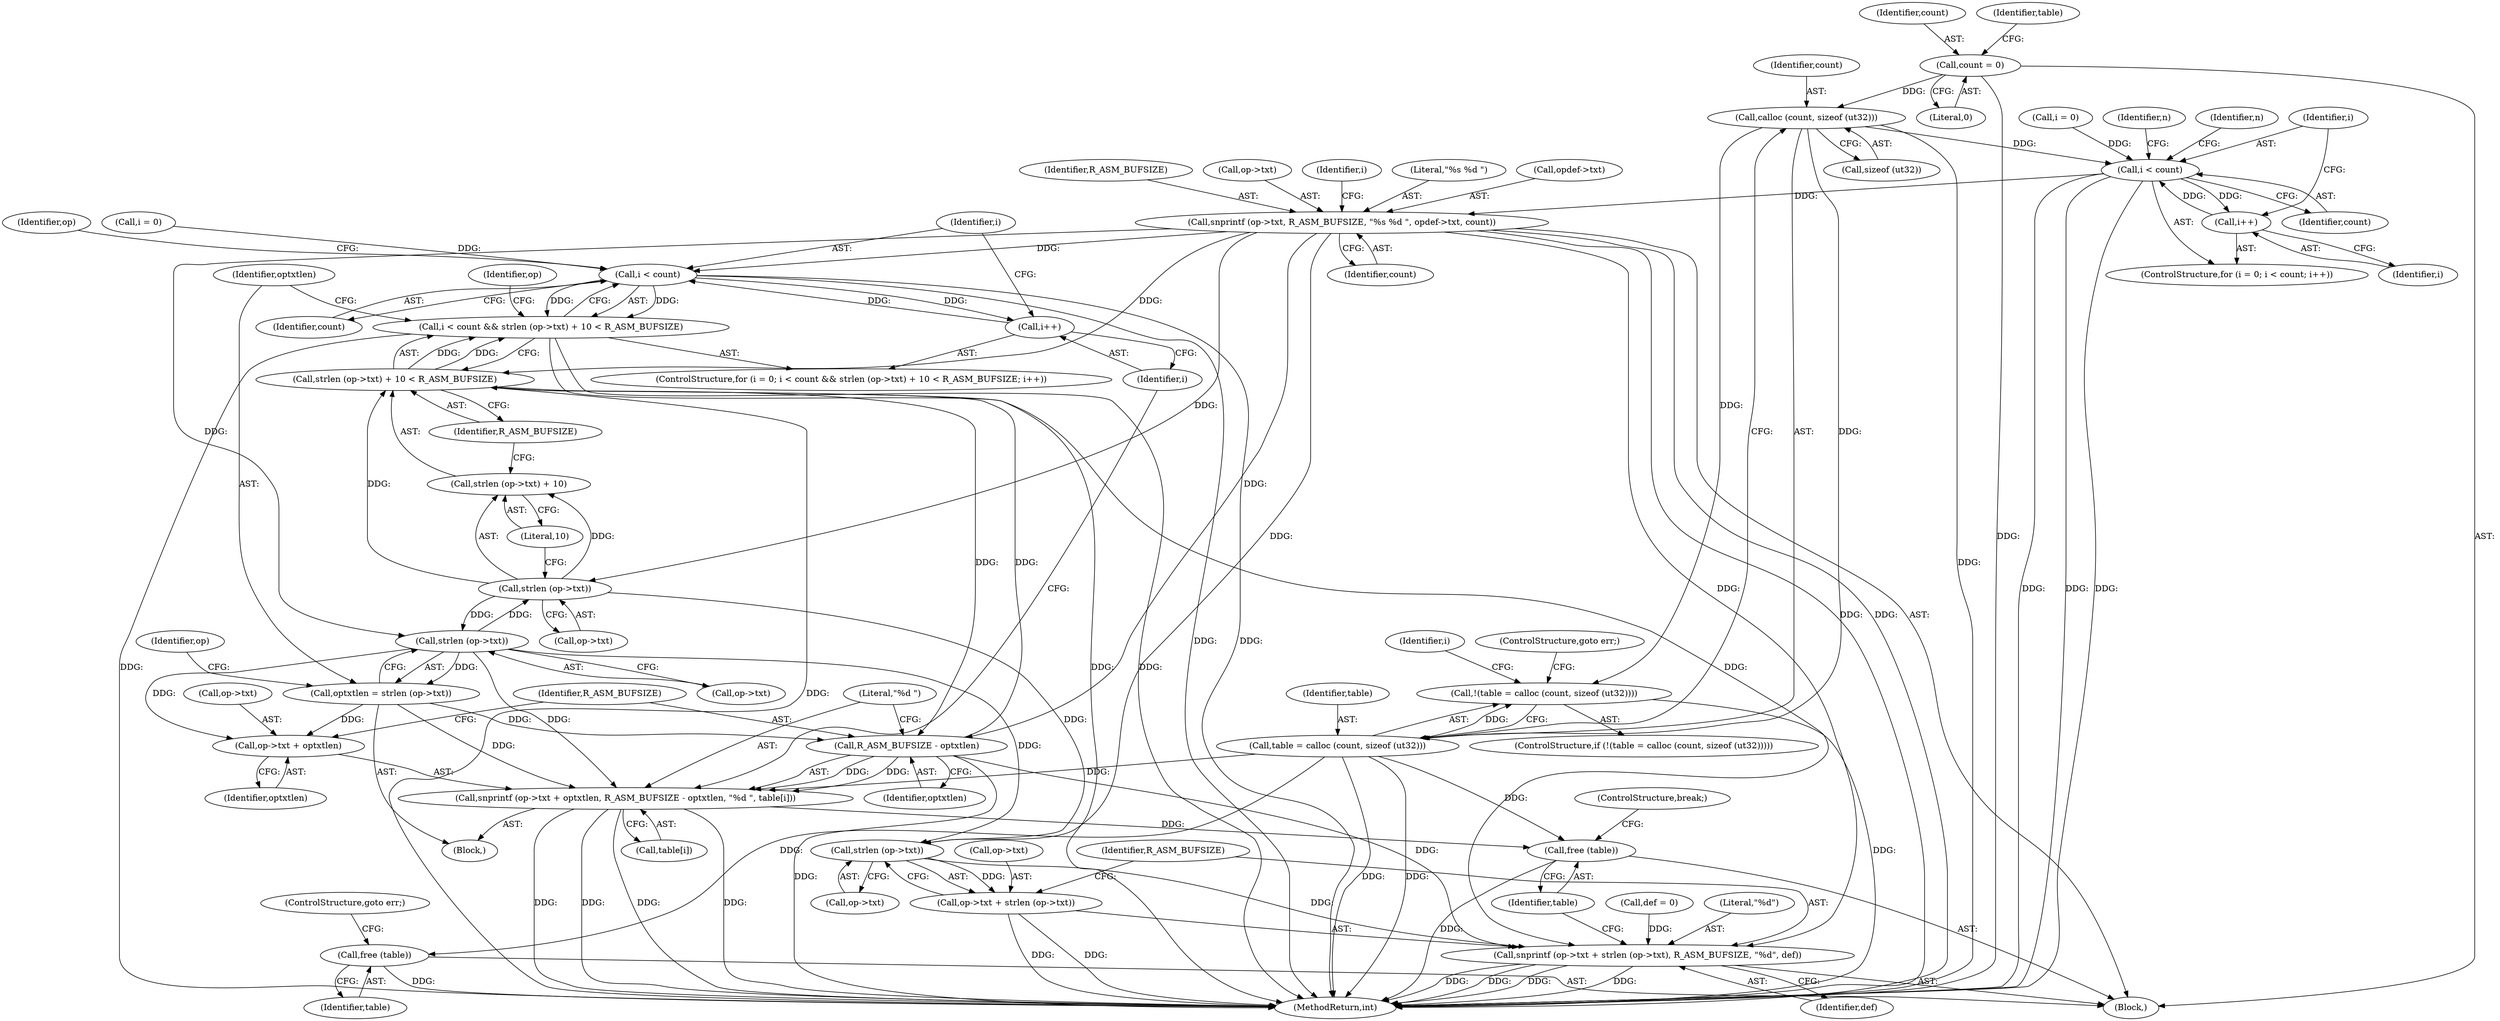 digraph "0_radare2_bd276ef2fd8ac3401e65be7c126a43175ccfbcd7@API" {
"1000475" [label="(Call,calloc (count, sizeof (ut32)))"];
"1000437" [label="(Call,count = 0)"];
"1000472" [label="(Call,!(table = calloc (count, sizeof (ut32))))"];
"1000473" [label="(Call,table = calloc (count, sizeof (ut32)))"];
"1000600" [label="(Call,snprintf (op->txt + optxtlen, R_ASM_BUFSIZE - optxtlen, \"%d \", table[i]))"];
"1000625" [label="(Call,free (table))"];
"1000629" [label="(Call,free (table))"];
"1000494" [label="(Call,i < count)"];
"1000497" [label="(Call,i++)"];
"1000564" [label="(Call,snprintf (op->txt, R_ASM_BUFSIZE, \"%s %d \", opdef->txt, count))"];
"1000579" [label="(Call,i < count)"];
"1000578" [label="(Call,i < count && strlen (op->txt) + 10 < R_ASM_BUFSIZE)"];
"1000590" [label="(Call,i++)"];
"1000584" [label="(Call,strlen (op->txt))"];
"1000582" [label="(Call,strlen (op->txt) + 10 < R_ASM_BUFSIZE)"];
"1000606" [label="(Call,R_ASM_BUFSIZE - optxtlen)"];
"1000613" [label="(Call,snprintf (op->txt + strlen (op->txt), R_ASM_BUFSIZE, \"%d\", def))"];
"1000583" [label="(Call,strlen (op->txt) + 10)"];
"1000596" [label="(Call,strlen (op->txt))"];
"1000594" [label="(Call,optxtlen = strlen (op->txt))"];
"1000601" [label="(Call,op->txt + optxtlen)"];
"1000618" [label="(Call,strlen (op->txt))"];
"1000614" [label="(Call,op->txt + strlen (op->txt))"];
"1000594" [label="(Call,optxtlen = strlen (op->txt))"];
"1000627" [label="(ControlStructure,break;)"];
"1000498" [label="(Identifier,i)"];
"1000445" [label="(Call,def = 0)"];
"1000494" [label="(Call,i < count)"];
"1000583" [label="(Call,strlen (op->txt) + 10)"];
"1000610" [label="(Call,table[i])"];
"1000438" [label="(Identifier,count)"];
"1000609" [label="(Literal,\"%d \")"];
"1000483" [label="(Identifier,i)"];
"1000590" [label="(Call,i++)"];
"1000578" [label="(Call,i < count && strlen (op->txt) + 10 < R_ASM_BUFSIZE)"];
"1000601" [label="(Call,op->txt + optxtlen)"];
"1000631" [label="(ControlStructure,goto err;)"];
"1000623" [label="(Literal,\"%d\")"];
"1000605" [label="(Identifier,optxtlen)"];
"1000625" [label="(Call,free (table))"];
"1000606" [label="(Call,R_ASM_BUFSIZE - optxtlen)"];
"1000575" [label="(Call,i = 0)"];
"1000586" [label="(Identifier,op)"];
"1000565" [label="(Call,op->txt)"];
"1000574" [label="(ControlStructure,for (i = 0; i < count && strlen (op->txt) + 10 < R_ASM_BUFSIZE; i++))"];
"1000579" [label="(Call,i < count)"];
"1000576" [label="(Identifier,i)"];
"1000619" [label="(Call,op->txt)"];
"1000618" [label="(Call,strlen (op->txt))"];
"1000595" [label="(Identifier,optxtlen)"];
"1000580" [label="(Identifier,i)"];
"1000439" [label="(Literal,0)"];
"1000569" [label="(Literal,\"%s %d \")"];
"1000564" [label="(Call,snprintf (op->txt, R_ASM_BUFSIZE, \"%s %d \", opdef->txt, count))"];
"1000573" [label="(Identifier,count)"];
"1000435" [label="(Block,)"];
"1000501" [label="(Identifier,n)"];
"1000476" [label="(Identifier,count)"];
"1000532" [label="(Identifier,n)"];
"1000602" [label="(Call,op->txt)"];
"1000490" [label="(ControlStructure,for (i = 0; i < count; i++))"];
"1000495" [label="(Identifier,i)"];
"1000588" [label="(Literal,10)"];
"1000607" [label="(Identifier,R_ASM_BUFSIZE)"];
"1000570" [label="(Call,opdef->txt)"];
"1000600" [label="(Call,snprintf (op->txt + optxtlen, R_ASM_BUFSIZE - optxtlen, \"%d \", table[i]))"];
"1000591" [label="(Identifier,i)"];
"1000568" [label="(Identifier,R_ASM_BUFSIZE)"];
"1000589" [label="(Identifier,R_ASM_BUFSIZE)"];
"1000624" [label="(Identifier,def)"];
"1000629" [label="(Call,free (table))"];
"1000596" [label="(Call,strlen (op->txt))"];
"1000473" [label="(Call,table = calloc (count, sizeof (ut32)))"];
"1000613" [label="(Call,snprintf (op->txt + strlen (op->txt), R_ASM_BUFSIZE, \"%d\", def))"];
"1001086" [label="(MethodReturn,int)"];
"1000581" [label="(Identifier,count)"];
"1000614" [label="(Call,op->txt + strlen (op->txt))"];
"1000496" [label="(Identifier,count)"];
"1000474" [label="(Identifier,table)"];
"1000584" [label="(Call,strlen (op->txt))"];
"1000616" [label="(Identifier,op)"];
"1000603" [label="(Identifier,op)"];
"1000491" [label="(Call,i = 0)"];
"1000475" [label="(Call,calloc (count, sizeof (ut32)))"];
"1000442" [label="(Identifier,table)"];
"1000437" [label="(Call,count = 0)"];
"1000582" [label="(Call,strlen (op->txt) + 10 < R_ASM_BUFSIZE)"];
"1000585" [label="(Call,op->txt)"];
"1000615" [label="(Call,op->txt)"];
"1000630" [label="(Identifier,table)"];
"1000497" [label="(Call,i++)"];
"1000626" [label="(Identifier,table)"];
"1000471" [label="(ControlStructure,if (!(table = calloc (count, sizeof (ut32)))))"];
"1000608" [label="(Identifier,optxtlen)"];
"1000480" [label="(ControlStructure,goto err;)"];
"1000472" [label="(Call,!(table = calloc (count, sizeof (ut32))))"];
"1000597" [label="(Call,op->txt)"];
"1000477" [label="(Call,sizeof (ut32))"];
"1000622" [label="(Identifier,R_ASM_BUFSIZE)"];
"1000592" [label="(Block,)"];
"1000475" -> "1000473"  [label="AST: "];
"1000475" -> "1000477"  [label="CFG: "];
"1000476" -> "1000475"  [label="AST: "];
"1000477" -> "1000475"  [label="AST: "];
"1000473" -> "1000475"  [label="CFG: "];
"1000475" -> "1001086"  [label="DDG: "];
"1000475" -> "1000472"  [label="DDG: "];
"1000475" -> "1000473"  [label="DDG: "];
"1000437" -> "1000475"  [label="DDG: "];
"1000475" -> "1000494"  [label="DDG: "];
"1000437" -> "1000435"  [label="AST: "];
"1000437" -> "1000439"  [label="CFG: "];
"1000438" -> "1000437"  [label="AST: "];
"1000439" -> "1000437"  [label="AST: "];
"1000442" -> "1000437"  [label="CFG: "];
"1000437" -> "1001086"  [label="DDG: "];
"1000472" -> "1000471"  [label="AST: "];
"1000472" -> "1000473"  [label="CFG: "];
"1000473" -> "1000472"  [label="AST: "];
"1000480" -> "1000472"  [label="CFG: "];
"1000483" -> "1000472"  [label="CFG: "];
"1000472" -> "1001086"  [label="DDG: "];
"1000473" -> "1000472"  [label="DDG: "];
"1000474" -> "1000473"  [label="AST: "];
"1000473" -> "1001086"  [label="DDG: "];
"1000473" -> "1001086"  [label="DDG: "];
"1000473" -> "1000600"  [label="DDG: "];
"1000473" -> "1000625"  [label="DDG: "];
"1000473" -> "1000629"  [label="DDG: "];
"1000600" -> "1000592"  [label="AST: "];
"1000600" -> "1000610"  [label="CFG: "];
"1000601" -> "1000600"  [label="AST: "];
"1000606" -> "1000600"  [label="AST: "];
"1000609" -> "1000600"  [label="AST: "];
"1000610" -> "1000600"  [label="AST: "];
"1000591" -> "1000600"  [label="CFG: "];
"1000600" -> "1001086"  [label="DDG: "];
"1000600" -> "1001086"  [label="DDG: "];
"1000600" -> "1001086"  [label="DDG: "];
"1000600" -> "1001086"  [label="DDG: "];
"1000596" -> "1000600"  [label="DDG: "];
"1000594" -> "1000600"  [label="DDG: "];
"1000606" -> "1000600"  [label="DDG: "];
"1000606" -> "1000600"  [label="DDG: "];
"1000600" -> "1000625"  [label="DDG: "];
"1000625" -> "1000435"  [label="AST: "];
"1000625" -> "1000626"  [label="CFG: "];
"1000626" -> "1000625"  [label="AST: "];
"1000627" -> "1000625"  [label="CFG: "];
"1000625" -> "1001086"  [label="DDG: "];
"1000629" -> "1000435"  [label="AST: "];
"1000629" -> "1000630"  [label="CFG: "];
"1000630" -> "1000629"  [label="AST: "];
"1000631" -> "1000629"  [label="CFG: "];
"1000629" -> "1001086"  [label="DDG: "];
"1000494" -> "1000490"  [label="AST: "];
"1000494" -> "1000496"  [label="CFG: "];
"1000495" -> "1000494"  [label="AST: "];
"1000496" -> "1000494"  [label="AST: "];
"1000501" -> "1000494"  [label="CFG: "];
"1000532" -> "1000494"  [label="CFG: "];
"1000494" -> "1001086"  [label="DDG: "];
"1000494" -> "1001086"  [label="DDG: "];
"1000494" -> "1001086"  [label="DDG: "];
"1000497" -> "1000494"  [label="DDG: "];
"1000491" -> "1000494"  [label="DDG: "];
"1000494" -> "1000497"  [label="DDG: "];
"1000494" -> "1000564"  [label="DDG: "];
"1000497" -> "1000490"  [label="AST: "];
"1000497" -> "1000498"  [label="CFG: "];
"1000498" -> "1000497"  [label="AST: "];
"1000495" -> "1000497"  [label="CFG: "];
"1000564" -> "1000435"  [label="AST: "];
"1000564" -> "1000573"  [label="CFG: "];
"1000565" -> "1000564"  [label="AST: "];
"1000568" -> "1000564"  [label="AST: "];
"1000569" -> "1000564"  [label="AST: "];
"1000570" -> "1000564"  [label="AST: "];
"1000573" -> "1000564"  [label="AST: "];
"1000576" -> "1000564"  [label="CFG: "];
"1000564" -> "1001086"  [label="DDG: "];
"1000564" -> "1001086"  [label="DDG: "];
"1000564" -> "1000579"  [label="DDG: "];
"1000564" -> "1000584"  [label="DDG: "];
"1000564" -> "1000582"  [label="DDG: "];
"1000564" -> "1000596"  [label="DDG: "];
"1000564" -> "1000606"  [label="DDG: "];
"1000564" -> "1000618"  [label="DDG: "];
"1000564" -> "1000613"  [label="DDG: "];
"1000579" -> "1000578"  [label="AST: "];
"1000579" -> "1000581"  [label="CFG: "];
"1000580" -> "1000579"  [label="AST: "];
"1000581" -> "1000579"  [label="AST: "];
"1000586" -> "1000579"  [label="CFG: "];
"1000578" -> "1000579"  [label="CFG: "];
"1000579" -> "1001086"  [label="DDG: "];
"1000579" -> "1001086"  [label="DDG: "];
"1000579" -> "1000578"  [label="DDG: "];
"1000579" -> "1000578"  [label="DDG: "];
"1000590" -> "1000579"  [label="DDG: "];
"1000575" -> "1000579"  [label="DDG: "];
"1000579" -> "1000590"  [label="DDG: "];
"1000578" -> "1000574"  [label="AST: "];
"1000578" -> "1000582"  [label="CFG: "];
"1000582" -> "1000578"  [label="AST: "];
"1000595" -> "1000578"  [label="CFG: "];
"1000616" -> "1000578"  [label="CFG: "];
"1000578" -> "1001086"  [label="DDG: "];
"1000578" -> "1001086"  [label="DDG: "];
"1000578" -> "1001086"  [label="DDG: "];
"1000582" -> "1000578"  [label="DDG: "];
"1000582" -> "1000578"  [label="DDG: "];
"1000590" -> "1000574"  [label="AST: "];
"1000590" -> "1000591"  [label="CFG: "];
"1000591" -> "1000590"  [label="AST: "];
"1000580" -> "1000590"  [label="CFG: "];
"1000584" -> "1000583"  [label="AST: "];
"1000584" -> "1000585"  [label="CFG: "];
"1000585" -> "1000584"  [label="AST: "];
"1000588" -> "1000584"  [label="CFG: "];
"1000584" -> "1000582"  [label="DDG: "];
"1000584" -> "1000583"  [label="DDG: "];
"1000596" -> "1000584"  [label="DDG: "];
"1000584" -> "1000596"  [label="DDG: "];
"1000584" -> "1000618"  [label="DDG: "];
"1000582" -> "1000589"  [label="CFG: "];
"1000583" -> "1000582"  [label="AST: "];
"1000589" -> "1000582"  [label="AST: "];
"1000582" -> "1001086"  [label="DDG: "];
"1000606" -> "1000582"  [label="DDG: "];
"1000582" -> "1000606"  [label="DDG: "];
"1000582" -> "1000613"  [label="DDG: "];
"1000606" -> "1000608"  [label="CFG: "];
"1000607" -> "1000606"  [label="AST: "];
"1000608" -> "1000606"  [label="AST: "];
"1000609" -> "1000606"  [label="CFG: "];
"1000606" -> "1001086"  [label="DDG: "];
"1000594" -> "1000606"  [label="DDG: "];
"1000606" -> "1000613"  [label="DDG: "];
"1000613" -> "1000435"  [label="AST: "];
"1000613" -> "1000624"  [label="CFG: "];
"1000614" -> "1000613"  [label="AST: "];
"1000622" -> "1000613"  [label="AST: "];
"1000623" -> "1000613"  [label="AST: "];
"1000624" -> "1000613"  [label="AST: "];
"1000626" -> "1000613"  [label="CFG: "];
"1000613" -> "1001086"  [label="DDG: "];
"1000613" -> "1001086"  [label="DDG: "];
"1000613" -> "1001086"  [label="DDG: "];
"1000613" -> "1001086"  [label="DDG: "];
"1000618" -> "1000613"  [label="DDG: "];
"1000445" -> "1000613"  [label="DDG: "];
"1000583" -> "1000588"  [label="CFG: "];
"1000588" -> "1000583"  [label="AST: "];
"1000589" -> "1000583"  [label="CFG: "];
"1000596" -> "1000594"  [label="AST: "];
"1000596" -> "1000597"  [label="CFG: "];
"1000597" -> "1000596"  [label="AST: "];
"1000594" -> "1000596"  [label="CFG: "];
"1000596" -> "1000594"  [label="DDG: "];
"1000596" -> "1000601"  [label="DDG: "];
"1000596" -> "1000618"  [label="DDG: "];
"1000594" -> "1000592"  [label="AST: "];
"1000595" -> "1000594"  [label="AST: "];
"1000603" -> "1000594"  [label="CFG: "];
"1000594" -> "1000601"  [label="DDG: "];
"1000601" -> "1000605"  [label="CFG: "];
"1000602" -> "1000601"  [label="AST: "];
"1000605" -> "1000601"  [label="AST: "];
"1000607" -> "1000601"  [label="CFG: "];
"1000618" -> "1000614"  [label="AST: "];
"1000618" -> "1000619"  [label="CFG: "];
"1000619" -> "1000618"  [label="AST: "];
"1000614" -> "1000618"  [label="CFG: "];
"1000618" -> "1000614"  [label="DDG: "];
"1000615" -> "1000614"  [label="AST: "];
"1000622" -> "1000614"  [label="CFG: "];
"1000614" -> "1001086"  [label="DDG: "];
"1000614" -> "1001086"  [label="DDG: "];
}
